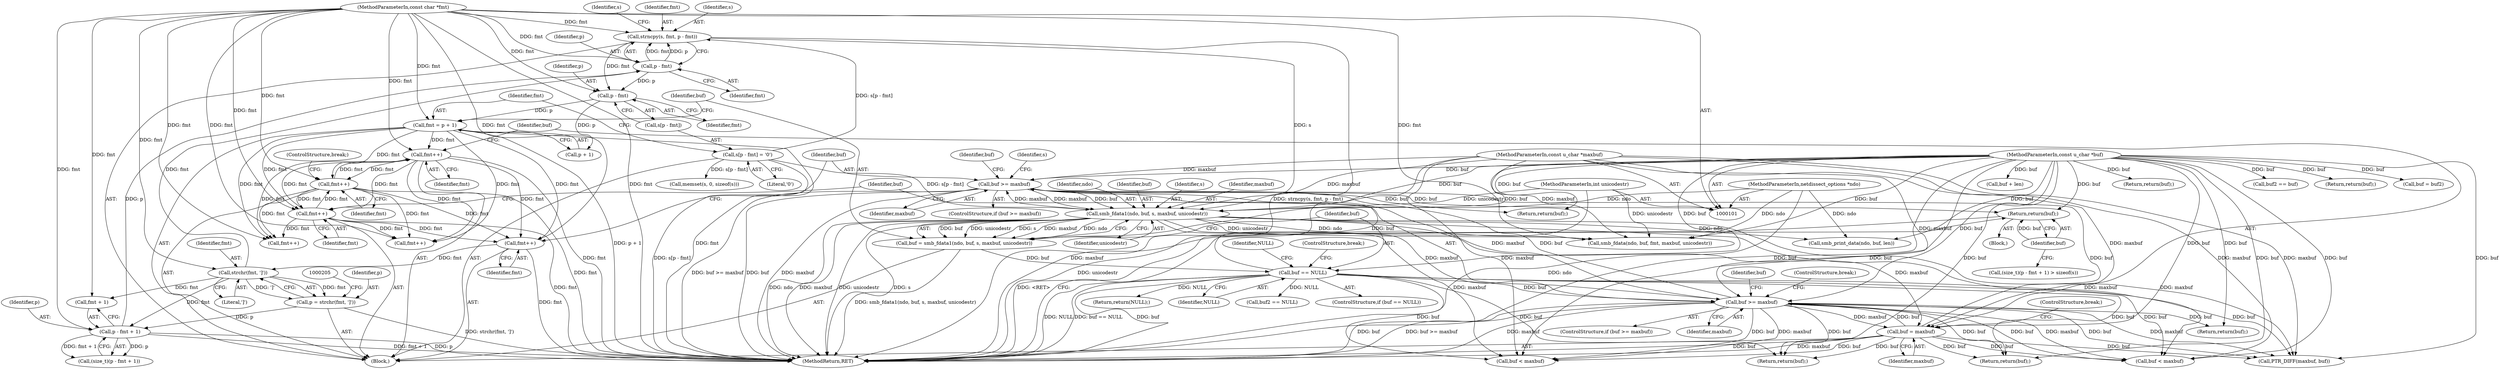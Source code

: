 digraph "0_tcpdump_24182d959f661327525a20d9a94c98a8ec016778@pointer" {
"1000214" [label="(Return,return(buf);)"];
"1000215" [label="(Identifier,buf)"];
"1000187" [label="(Call,buf >= maxbuf)"];
"1000243" [label="(Call,buf == NULL)"];
"1000234" [label="(Call,buf = smb_fdata1(ndo, buf, s, maxbuf, unicodestr))"];
"1000236" [label="(Call,smb_fdata1(ndo, buf, s, maxbuf, unicodestr))"];
"1000102" [label="(MethodParameterIn,netdissect_options *ndo)"];
"1000103" [label="(MethodParameterIn,const u_char *buf)"];
"1000222" [label="(Call,s[p - fmt] = '\0')"];
"1000216" [label="(Call,strncpy(s, fmt, p - fmt))"];
"1000219" [label="(Call,p - fmt)"];
"1000206" [label="(Call,p - fmt + 1)"];
"1000197" [label="(Call,p = strchr(fmt, ']'))"];
"1000199" [label="(Call,strchr(fmt, ']'))"];
"1000184" [label="(Call,fmt++)"];
"1000171" [label="(Call,fmt++)"];
"1000257" [label="(Call,fmt++)"];
"1000229" [label="(Call,fmt = p + 1)"];
"1000225" [label="(Call,p - fmt)"];
"1000104" [label="(MethodParameterIn,const char *fmt)"];
"1000161" [label="(Call,fmt++)"];
"1000105" [label="(MethodParameterIn,const u_char *maxbuf)"];
"1000106" [label="(MethodParameterIn,int unicodestr)"];
"1000173" [label="(Call,buf = maxbuf)"];
"1000164" [label="(Call,buf >= maxbuf)"];
"1000231" [label="(Call,p + 1)"];
"1000180" [label="(Return,return(buf);)"];
"1000200" [label="(Identifier,fmt)"];
"1000242" [label="(ControlStructure,if (buf == NULL))"];
"1000171" [label="(Call,fmt++)"];
"1000226" [label="(Identifier,p)"];
"1000241" [label="(Identifier,unicodestr)"];
"1000191" [label="(Identifier,buf)"];
"1000161" [label="(Call,fmt++)"];
"1000103" [label="(MethodParameterIn,const u_char *buf)"];
"1000257" [label="(Call,fmt++)"];
"1000243" [label="(Call,buf == NULL)"];
"1000290" [label="(Return,return(buf);)"];
"1000224" [label="(Identifier,s)"];
"1000215" [label="(Identifier,buf)"];
"1000219" [label="(Call,p - fmt)"];
"1000168" [label="(Identifier,buf)"];
"1000247" [label="(Identifier,NULL)"];
"1000282" [label="(Call,smb_print_data(ndo, buf, len))"];
"1000220" [label="(Identifier,p)"];
"1000292" [label="(MethodReturn,RET)"];
"1000173" [label="(Call,buf = maxbuf)"];
"1000216" [label="(Call,strncpy(s, fmt, p - fmt))"];
"1000222" [label="(Call,s[p - fmt] = '\0')"];
"1000213" [label="(Block,)"];
"1000104" [label="(MethodParameterIn,const char *fmt)"];
"1000185" [label="(Identifier,fmt)"];
"1000227" [label="(Identifier,fmt)"];
"1000245" [label="(Identifier,NULL)"];
"1000164" [label="(Call,buf >= maxbuf)"];
"1000246" [label="(Return,return(NULL);)"];
"1000201" [label="(Literal,']')"];
"1000187" [label="(Call,buf >= maxbuf)"];
"1000123" [label="(Call,fmt++)"];
"1000192" [label="(Call,memset(s, 0, sizeof(s)))"];
"1000244" [label="(Identifier,buf)"];
"1000106" [label="(MethodParameterIn,int unicodestr)"];
"1000190" [label="(Return,return(buf);)"];
"1000218" [label="(Identifier,fmt)"];
"1000102" [label="(MethodParameterIn,netdissect_options *ndo)"];
"1000172" [label="(Identifier,fmt)"];
"1000184" [label="(Call,fmt++)"];
"1000225" [label="(Call,p - fmt)"];
"1000206" [label="(Call,p - fmt + 1)"];
"1000223" [label="(Call,s[p - fmt])"];
"1000264" [label="(Call,buf < maxbuf)"];
"1000105" [label="(MethodParameterIn,const u_char *maxbuf)"];
"1000126" [label="(Call,buf < maxbuf)"];
"1000259" [label="(ControlStructure,break;)"];
"1000153" [label="(Return,return(buf);)"];
"1000198" [label="(Identifier,p)"];
"1000167" [label="(Return,return(buf);)"];
"1000214" [label="(Return,return(buf);)"];
"1000169" [label="(ControlStructure,break;)"];
"1000258" [label="(Identifier,fmt)"];
"1000178" [label="(Call,fmt++)"];
"1000239" [label="(Identifier,s)"];
"1000166" [label="(Identifier,maxbuf)"];
"1000186" [label="(ControlStructure,if (buf >= maxbuf))"];
"1000236" [label="(Call,smb_fdata1(ndo, buf, s, maxbuf, unicodestr))"];
"1000207" [label="(Identifier,p)"];
"1000197" [label="(Call,p = strchr(fmt, ']'))"];
"1000199" [label="(Call,strchr(fmt, ']'))"];
"1000230" [label="(Identifier,fmt)"];
"1000204" [label="(Call,(size_t)(p - fmt + 1))"];
"1000234" [label="(Call,buf = smb_fdata1(ndo, buf, s, maxbuf, unicodestr))"];
"1000228" [label="(Literal,'\0')"];
"1000150" [label="(Call,buf2 == buf)"];
"1000165" [label="(Identifier,buf)"];
"1000162" [label="(Identifier,fmt)"];
"1000271" [label="(Call,PTR_DIFF(maxbuf, buf))"];
"1000135" [label="(Call,smb_fdata(ndo, buf, fmt, maxbuf, unicodestr))"];
"1000176" [label="(ControlStructure,break;)"];
"1000229" [label="(Call,fmt = p + 1)"];
"1000235" [label="(Identifier,buf)"];
"1000163" [label="(ControlStructure,if (buf >= maxbuf))"];
"1000158" [label="(Return,return(buf);)"];
"1000189" [label="(Identifier,maxbuf)"];
"1000174" [label="(Identifier,buf)"];
"1000240" [label="(Identifier,maxbuf)"];
"1000155" [label="(Call,buf = buf2)"];
"1000221" [label="(Identifier,fmt)"];
"1000121" [label="(Block,)"];
"1000287" [label="(Call,buf + len)"];
"1000237" [label="(Identifier,ndo)"];
"1000217" [label="(Identifier,s)"];
"1000188" [label="(Identifier,buf)"];
"1000175" [label="(Identifier,maxbuf)"];
"1000238" [label="(Identifier,buf)"];
"1000193" [label="(Identifier,s)"];
"1000248" [label="(ControlStructure,break;)"];
"1000208" [label="(Call,fmt + 1)"];
"1000203" [label="(Call,(size_t)(p - fmt + 1) > sizeof(s))"];
"1000144" [label="(Call,buf2 == NULL)"];
"1000214" -> "1000213"  [label="AST: "];
"1000214" -> "1000215"  [label="CFG: "];
"1000215" -> "1000214"  [label="AST: "];
"1000292" -> "1000214"  [label="CFG: "];
"1000214" -> "1000292"  [label="DDG: <RET>"];
"1000215" -> "1000214"  [label="DDG: buf"];
"1000187" -> "1000214"  [label="DDG: buf"];
"1000103" -> "1000214"  [label="DDG: buf"];
"1000215" -> "1000203"  [label="CFG: "];
"1000187" -> "1000186"  [label="AST: "];
"1000187" -> "1000189"  [label="CFG: "];
"1000188" -> "1000187"  [label="AST: "];
"1000189" -> "1000187"  [label="AST: "];
"1000191" -> "1000187"  [label="CFG: "];
"1000193" -> "1000187"  [label="CFG: "];
"1000187" -> "1000292"  [label="DDG: buf"];
"1000187" -> "1000292"  [label="DDG: buf >= maxbuf"];
"1000187" -> "1000292"  [label="DDG: maxbuf"];
"1000243" -> "1000187"  [label="DDG: buf"];
"1000173" -> "1000187"  [label="DDG: buf"];
"1000164" -> "1000187"  [label="DDG: buf"];
"1000164" -> "1000187"  [label="DDG: maxbuf"];
"1000103" -> "1000187"  [label="DDG: buf"];
"1000236" -> "1000187"  [label="DDG: maxbuf"];
"1000105" -> "1000187"  [label="DDG: maxbuf"];
"1000187" -> "1000190"  [label="DDG: buf"];
"1000187" -> "1000236"  [label="DDG: buf"];
"1000187" -> "1000236"  [label="DDG: maxbuf"];
"1000243" -> "1000242"  [label="AST: "];
"1000243" -> "1000245"  [label="CFG: "];
"1000244" -> "1000243"  [label="AST: "];
"1000245" -> "1000243"  [label="AST: "];
"1000247" -> "1000243"  [label="CFG: "];
"1000248" -> "1000243"  [label="CFG: "];
"1000243" -> "1000292"  [label="DDG: NULL"];
"1000243" -> "1000292"  [label="DDG: buf"];
"1000243" -> "1000292"  [label="DDG: buf == NULL"];
"1000243" -> "1000126"  [label="DDG: buf"];
"1000243" -> "1000144"  [label="DDG: NULL"];
"1000243" -> "1000164"  [label="DDG: buf"];
"1000243" -> "1000180"  [label="DDG: buf"];
"1000234" -> "1000243"  [label="DDG: buf"];
"1000103" -> "1000243"  [label="DDG: buf"];
"1000243" -> "1000246"  [label="DDG: NULL"];
"1000243" -> "1000264"  [label="DDG: buf"];
"1000243" -> "1000271"  [label="DDG: buf"];
"1000243" -> "1000290"  [label="DDG: buf"];
"1000234" -> "1000121"  [label="AST: "];
"1000234" -> "1000236"  [label="CFG: "];
"1000235" -> "1000234"  [label="AST: "];
"1000236" -> "1000234"  [label="AST: "];
"1000244" -> "1000234"  [label="CFG: "];
"1000234" -> "1000292"  [label="DDG: smb_fdata1(ndo, buf, s, maxbuf, unicodestr)"];
"1000236" -> "1000234"  [label="DDG: buf"];
"1000236" -> "1000234"  [label="DDG: unicodestr"];
"1000236" -> "1000234"  [label="DDG: s"];
"1000236" -> "1000234"  [label="DDG: maxbuf"];
"1000236" -> "1000234"  [label="DDG: ndo"];
"1000103" -> "1000234"  [label="DDG: buf"];
"1000236" -> "1000241"  [label="CFG: "];
"1000237" -> "1000236"  [label="AST: "];
"1000238" -> "1000236"  [label="AST: "];
"1000239" -> "1000236"  [label="AST: "];
"1000240" -> "1000236"  [label="AST: "];
"1000241" -> "1000236"  [label="AST: "];
"1000236" -> "1000292"  [label="DDG: ndo"];
"1000236" -> "1000292"  [label="DDG: s"];
"1000236" -> "1000292"  [label="DDG: maxbuf"];
"1000236" -> "1000292"  [label="DDG: unicodestr"];
"1000236" -> "1000126"  [label="DDG: maxbuf"];
"1000236" -> "1000135"  [label="DDG: ndo"];
"1000236" -> "1000135"  [label="DDG: unicodestr"];
"1000236" -> "1000164"  [label="DDG: maxbuf"];
"1000236" -> "1000173"  [label="DDG: maxbuf"];
"1000102" -> "1000236"  [label="DDG: ndo"];
"1000103" -> "1000236"  [label="DDG: buf"];
"1000222" -> "1000236"  [label="DDG: s[p - fmt]"];
"1000216" -> "1000236"  [label="DDG: s"];
"1000105" -> "1000236"  [label="DDG: maxbuf"];
"1000106" -> "1000236"  [label="DDG: unicodestr"];
"1000236" -> "1000264"  [label="DDG: maxbuf"];
"1000236" -> "1000271"  [label="DDG: maxbuf"];
"1000236" -> "1000282"  [label="DDG: ndo"];
"1000102" -> "1000101"  [label="AST: "];
"1000102" -> "1000292"  [label="DDG: ndo"];
"1000102" -> "1000135"  [label="DDG: ndo"];
"1000102" -> "1000282"  [label="DDG: ndo"];
"1000103" -> "1000101"  [label="AST: "];
"1000103" -> "1000292"  [label="DDG: buf"];
"1000103" -> "1000126"  [label="DDG: buf"];
"1000103" -> "1000135"  [label="DDG: buf"];
"1000103" -> "1000150"  [label="DDG: buf"];
"1000103" -> "1000153"  [label="DDG: buf"];
"1000103" -> "1000155"  [label="DDG: buf"];
"1000103" -> "1000158"  [label="DDG: buf"];
"1000103" -> "1000164"  [label="DDG: buf"];
"1000103" -> "1000167"  [label="DDG: buf"];
"1000103" -> "1000173"  [label="DDG: buf"];
"1000103" -> "1000180"  [label="DDG: buf"];
"1000103" -> "1000190"  [label="DDG: buf"];
"1000103" -> "1000264"  [label="DDG: buf"];
"1000103" -> "1000271"  [label="DDG: buf"];
"1000103" -> "1000282"  [label="DDG: buf"];
"1000103" -> "1000287"  [label="DDG: buf"];
"1000103" -> "1000290"  [label="DDG: buf"];
"1000222" -> "1000121"  [label="AST: "];
"1000222" -> "1000228"  [label="CFG: "];
"1000223" -> "1000222"  [label="AST: "];
"1000228" -> "1000222"  [label="AST: "];
"1000230" -> "1000222"  [label="CFG: "];
"1000222" -> "1000292"  [label="DDG: s[p - fmt]"];
"1000222" -> "1000192"  [label="DDG: s[p - fmt]"];
"1000222" -> "1000216"  [label="DDG: s[p - fmt]"];
"1000216" -> "1000121"  [label="AST: "];
"1000216" -> "1000219"  [label="CFG: "];
"1000217" -> "1000216"  [label="AST: "];
"1000218" -> "1000216"  [label="AST: "];
"1000219" -> "1000216"  [label="AST: "];
"1000224" -> "1000216"  [label="CFG: "];
"1000216" -> "1000292"  [label="DDG: strncpy(s, fmt, p - fmt)"];
"1000219" -> "1000216"  [label="DDG: fmt"];
"1000219" -> "1000216"  [label="DDG: p"];
"1000104" -> "1000216"  [label="DDG: fmt"];
"1000216" -> "1000225"  [label="DDG: fmt"];
"1000219" -> "1000221"  [label="CFG: "];
"1000220" -> "1000219"  [label="AST: "];
"1000221" -> "1000219"  [label="AST: "];
"1000206" -> "1000219"  [label="DDG: p"];
"1000104" -> "1000219"  [label="DDG: fmt"];
"1000199" -> "1000219"  [label="DDG: fmt"];
"1000219" -> "1000225"  [label="DDG: p"];
"1000206" -> "1000204"  [label="AST: "];
"1000206" -> "1000208"  [label="CFG: "];
"1000207" -> "1000206"  [label="AST: "];
"1000208" -> "1000206"  [label="AST: "];
"1000204" -> "1000206"  [label="CFG: "];
"1000206" -> "1000292"  [label="DDG: fmt + 1"];
"1000206" -> "1000292"  [label="DDG: p"];
"1000206" -> "1000204"  [label="DDG: p"];
"1000206" -> "1000204"  [label="DDG: fmt + 1"];
"1000197" -> "1000206"  [label="DDG: p"];
"1000199" -> "1000206"  [label="DDG: fmt"];
"1000104" -> "1000206"  [label="DDG: fmt"];
"1000197" -> "1000121"  [label="AST: "];
"1000197" -> "1000199"  [label="CFG: "];
"1000198" -> "1000197"  [label="AST: "];
"1000199" -> "1000197"  [label="AST: "];
"1000205" -> "1000197"  [label="CFG: "];
"1000197" -> "1000292"  [label="DDG: strchr(fmt, ']')"];
"1000199" -> "1000197"  [label="DDG: fmt"];
"1000199" -> "1000197"  [label="DDG: ']'"];
"1000199" -> "1000201"  [label="CFG: "];
"1000200" -> "1000199"  [label="AST: "];
"1000201" -> "1000199"  [label="AST: "];
"1000184" -> "1000199"  [label="DDG: fmt"];
"1000104" -> "1000199"  [label="DDG: fmt"];
"1000199" -> "1000208"  [label="DDG: fmt"];
"1000184" -> "1000121"  [label="AST: "];
"1000184" -> "1000185"  [label="CFG: "];
"1000185" -> "1000184"  [label="AST: "];
"1000188" -> "1000184"  [label="CFG: "];
"1000184" -> "1000292"  [label="DDG: fmt"];
"1000171" -> "1000184"  [label="DDG: fmt"];
"1000257" -> "1000184"  [label="DDG: fmt"];
"1000229" -> "1000184"  [label="DDG: fmt"];
"1000161" -> "1000184"  [label="DDG: fmt"];
"1000104" -> "1000184"  [label="DDG: fmt"];
"1000171" -> "1000121"  [label="AST: "];
"1000171" -> "1000172"  [label="CFG: "];
"1000172" -> "1000171"  [label="AST: "];
"1000174" -> "1000171"  [label="CFG: "];
"1000171" -> "1000292"  [label="DDG: fmt"];
"1000171" -> "1000123"  [label="DDG: fmt"];
"1000171" -> "1000161"  [label="DDG: fmt"];
"1000257" -> "1000171"  [label="DDG: fmt"];
"1000229" -> "1000171"  [label="DDG: fmt"];
"1000161" -> "1000171"  [label="DDG: fmt"];
"1000104" -> "1000171"  [label="DDG: fmt"];
"1000171" -> "1000178"  [label="DDG: fmt"];
"1000171" -> "1000257"  [label="DDG: fmt"];
"1000257" -> "1000121"  [label="AST: "];
"1000257" -> "1000258"  [label="CFG: "];
"1000258" -> "1000257"  [label="AST: "];
"1000259" -> "1000257"  [label="CFG: "];
"1000257" -> "1000292"  [label="DDG: fmt"];
"1000257" -> "1000123"  [label="DDG: fmt"];
"1000257" -> "1000161"  [label="DDG: fmt"];
"1000257" -> "1000178"  [label="DDG: fmt"];
"1000229" -> "1000257"  [label="DDG: fmt"];
"1000161" -> "1000257"  [label="DDG: fmt"];
"1000104" -> "1000257"  [label="DDG: fmt"];
"1000229" -> "1000121"  [label="AST: "];
"1000229" -> "1000231"  [label="CFG: "];
"1000230" -> "1000229"  [label="AST: "];
"1000231" -> "1000229"  [label="AST: "];
"1000235" -> "1000229"  [label="CFG: "];
"1000229" -> "1000292"  [label="DDG: p + 1"];
"1000229" -> "1000292"  [label="DDG: fmt"];
"1000229" -> "1000123"  [label="DDG: fmt"];
"1000229" -> "1000161"  [label="DDG: fmt"];
"1000229" -> "1000178"  [label="DDG: fmt"];
"1000225" -> "1000229"  [label="DDG: p"];
"1000104" -> "1000229"  [label="DDG: fmt"];
"1000225" -> "1000223"  [label="AST: "];
"1000225" -> "1000227"  [label="CFG: "];
"1000226" -> "1000225"  [label="AST: "];
"1000227" -> "1000225"  [label="AST: "];
"1000223" -> "1000225"  [label="CFG: "];
"1000104" -> "1000225"  [label="DDG: fmt"];
"1000225" -> "1000231"  [label="DDG: p"];
"1000104" -> "1000101"  [label="AST: "];
"1000104" -> "1000292"  [label="DDG: fmt"];
"1000104" -> "1000123"  [label="DDG: fmt"];
"1000104" -> "1000135"  [label="DDG: fmt"];
"1000104" -> "1000161"  [label="DDG: fmt"];
"1000104" -> "1000178"  [label="DDG: fmt"];
"1000104" -> "1000208"  [label="DDG: fmt"];
"1000161" -> "1000121"  [label="AST: "];
"1000161" -> "1000162"  [label="CFG: "];
"1000162" -> "1000161"  [label="AST: "];
"1000165" -> "1000161"  [label="CFG: "];
"1000161" -> "1000292"  [label="DDG: fmt"];
"1000161" -> "1000123"  [label="DDG: fmt"];
"1000161" -> "1000178"  [label="DDG: fmt"];
"1000105" -> "1000101"  [label="AST: "];
"1000105" -> "1000292"  [label="DDG: maxbuf"];
"1000105" -> "1000126"  [label="DDG: maxbuf"];
"1000105" -> "1000135"  [label="DDG: maxbuf"];
"1000105" -> "1000164"  [label="DDG: maxbuf"];
"1000105" -> "1000173"  [label="DDG: maxbuf"];
"1000105" -> "1000264"  [label="DDG: maxbuf"];
"1000105" -> "1000271"  [label="DDG: maxbuf"];
"1000106" -> "1000101"  [label="AST: "];
"1000106" -> "1000292"  [label="DDG: unicodestr"];
"1000106" -> "1000135"  [label="DDG: unicodestr"];
"1000173" -> "1000121"  [label="AST: "];
"1000173" -> "1000175"  [label="CFG: "];
"1000174" -> "1000173"  [label="AST: "];
"1000175" -> "1000173"  [label="AST: "];
"1000176" -> "1000173"  [label="CFG: "];
"1000173" -> "1000292"  [label="DDG: buf"];
"1000173" -> "1000292"  [label="DDG: maxbuf"];
"1000173" -> "1000126"  [label="DDG: buf"];
"1000173" -> "1000164"  [label="DDG: buf"];
"1000164" -> "1000173"  [label="DDG: maxbuf"];
"1000173" -> "1000180"  [label="DDG: buf"];
"1000173" -> "1000264"  [label="DDG: buf"];
"1000173" -> "1000271"  [label="DDG: buf"];
"1000173" -> "1000290"  [label="DDG: buf"];
"1000164" -> "1000163"  [label="AST: "];
"1000164" -> "1000166"  [label="CFG: "];
"1000165" -> "1000164"  [label="AST: "];
"1000166" -> "1000164"  [label="AST: "];
"1000168" -> "1000164"  [label="CFG: "];
"1000169" -> "1000164"  [label="CFG: "];
"1000164" -> "1000292"  [label="DDG: buf >= maxbuf"];
"1000164" -> "1000292"  [label="DDG: maxbuf"];
"1000164" -> "1000292"  [label="DDG: buf"];
"1000164" -> "1000126"  [label="DDG: buf"];
"1000164" -> "1000126"  [label="DDG: maxbuf"];
"1000164" -> "1000167"  [label="DDG: buf"];
"1000164" -> "1000180"  [label="DDG: buf"];
"1000164" -> "1000264"  [label="DDG: buf"];
"1000164" -> "1000264"  [label="DDG: maxbuf"];
"1000164" -> "1000271"  [label="DDG: maxbuf"];
"1000164" -> "1000271"  [label="DDG: buf"];
"1000164" -> "1000290"  [label="DDG: buf"];
}
